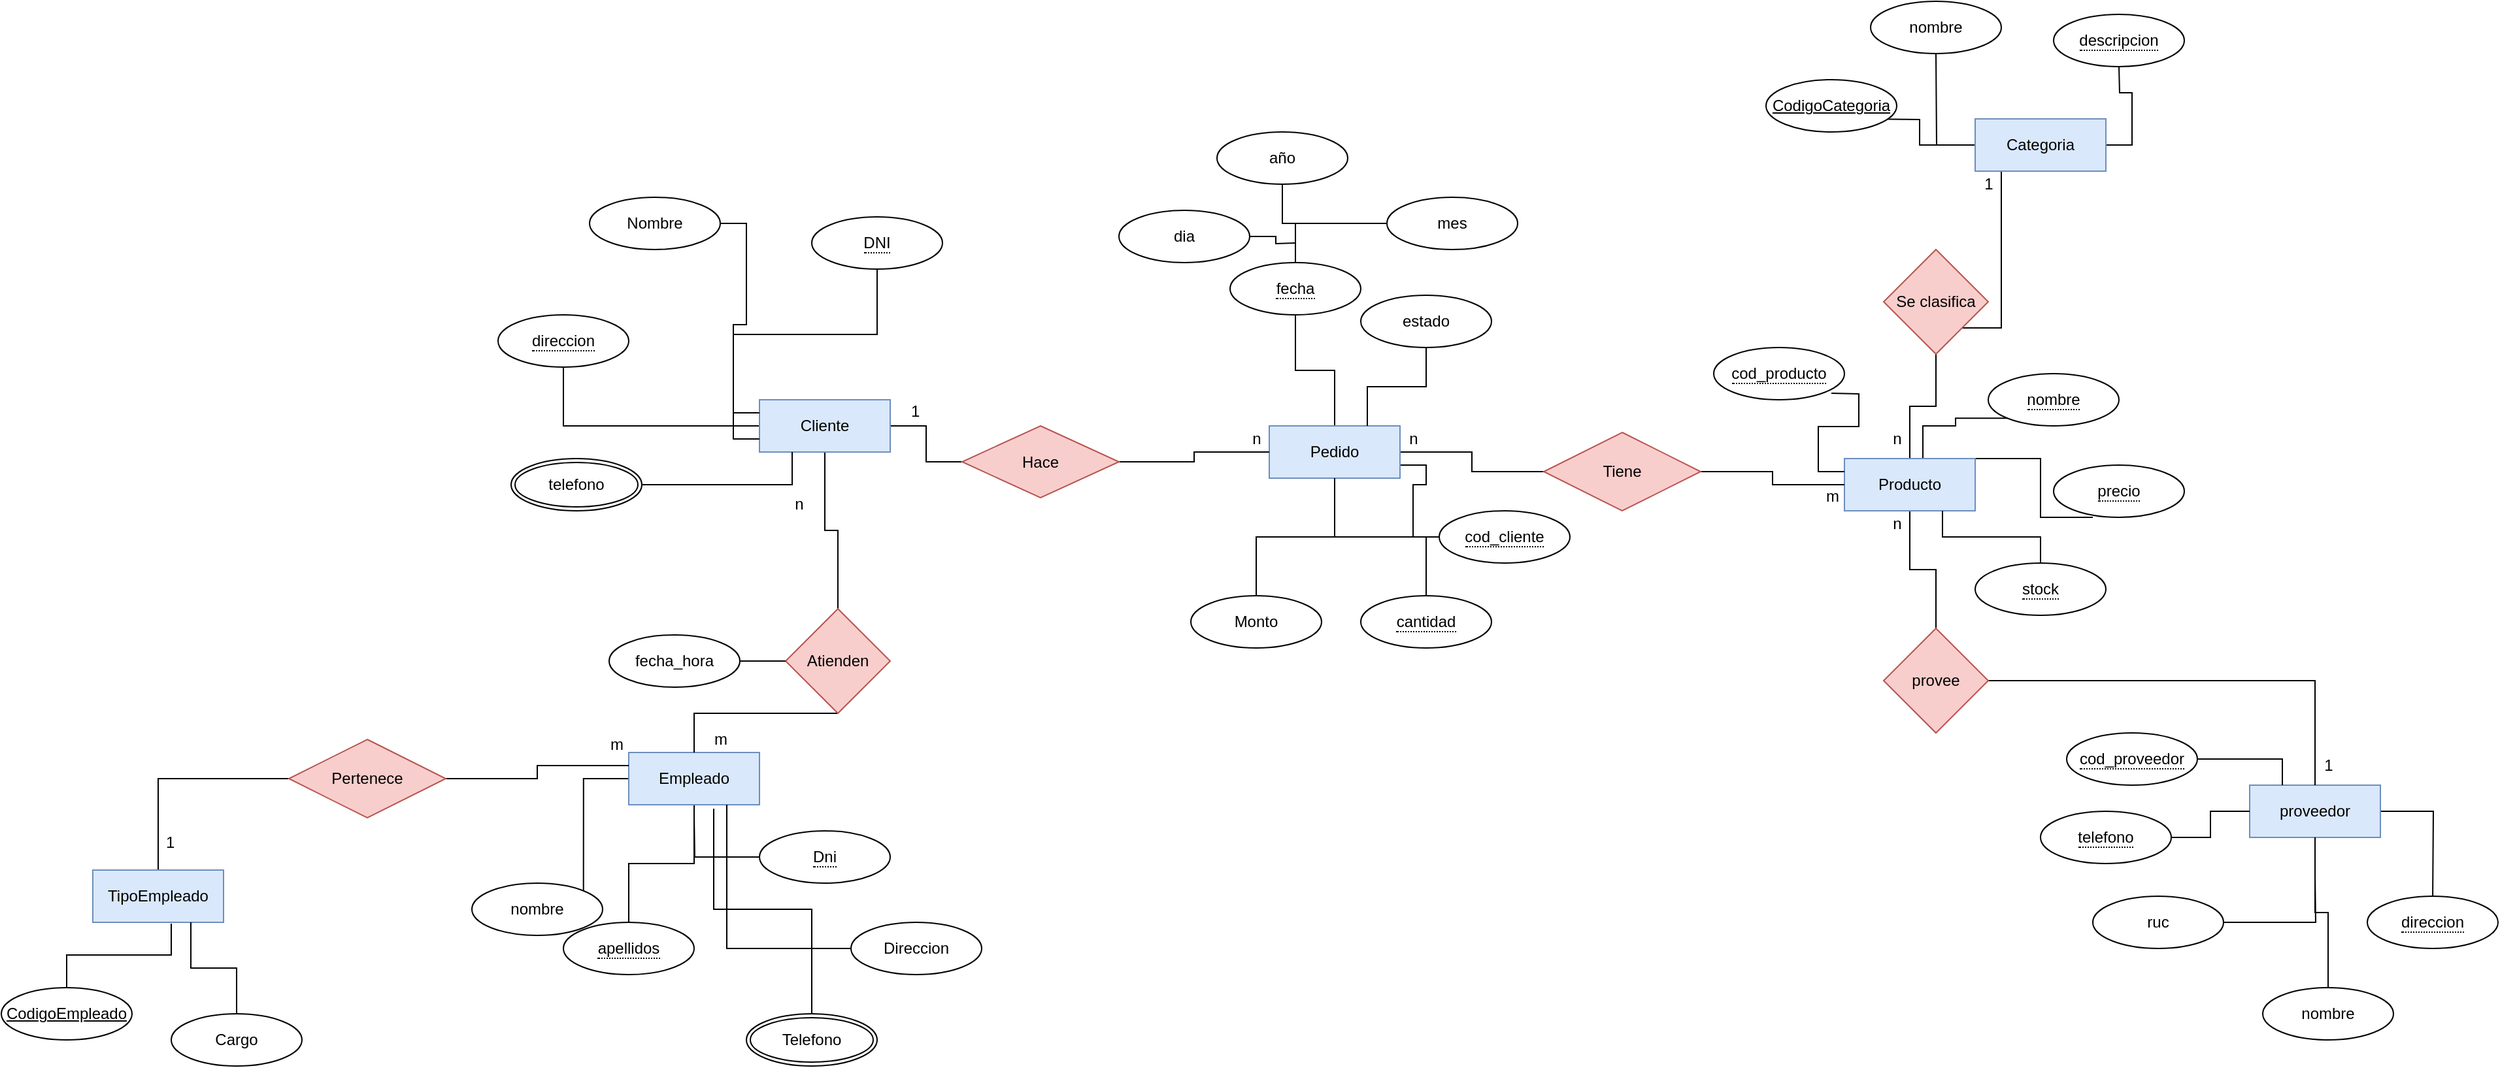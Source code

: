 <mxfile version="13.9.9" type="device"><diagram id="R2lEEEUBdFMjLlhIrx00" name="Page-1"><mxGraphModel dx="1872" dy="1802" grid="1" gridSize="10" guides="1" tooltips="1" connect="1" arrows="1" fold="1" page="1" pageScale="1" pageWidth="850" pageHeight="1100" math="0" shadow="0" extFonts="Permanent Marker^https://fonts.googleapis.com/css?family=Permanent+Marker"><root><mxCell id="0"/><mxCell id="1" parent="0"/><mxCell id="9m6zmEANx0k7Btsgxf_V-8" value="" style="edgeStyle=orthogonalEdgeStyle;rounded=0;orthogonalLoop=1;jettySize=auto;html=1;endArrow=none;endFill=0;" parent="1" source="9m6zmEANx0k7Btsgxf_V-1" target="9m6zmEANx0k7Btsgxf_V-7" edge="1"><mxGeometry relative="1" as="geometry"/></mxCell><mxCell id="9m6zmEANx0k7Btsgxf_V-21" style="edgeStyle=orthogonalEdgeStyle;rounded=0;orthogonalLoop=1;jettySize=auto;html=1;endArrow=none;endFill=0;" parent="1" source="9m6zmEANx0k7Btsgxf_V-1" target="9m6zmEANx0k7Btsgxf_V-19" edge="1"><mxGeometry relative="1" as="geometry"/></mxCell><mxCell id="6bq2f1wjK-pkY1zoOpak-15" style="edgeStyle=orthogonalEdgeStyle;rounded=0;orthogonalLoop=1;jettySize=auto;html=1;endArrow=none;endFill=0;" parent="1" source="9m6zmEANx0k7Btsgxf_V-1" target="6bq2f1wjK-pkY1zoOpak-14" edge="1"><mxGeometry relative="1" as="geometry"/></mxCell><mxCell id="9m6zmEANx0k7Btsgxf_V-1" value="Cliente" style="whiteSpace=wrap;html=1;align=center;fillColor=#dae8fc;strokeColor=#6c8ebf;" parent="1" vertex="1"><mxGeometry x="100" y="140" width="100" height="40" as="geometry"/></mxCell><mxCell id="9m6zmEANx0k7Btsgxf_V-93" style="edgeStyle=orthogonalEdgeStyle;rounded=0;orthogonalLoop=1;jettySize=auto;html=1;entryX=1;entryY=0;entryDx=0;entryDy=0;endArrow=none;endFill=0;" parent="1" source="9m6zmEANx0k7Btsgxf_V-2" target="9m6zmEANx0k7Btsgxf_V-35" edge="1"><mxGeometry relative="1" as="geometry"/></mxCell><mxCell id="9m6zmEANx0k7Btsgxf_V-94" style="edgeStyle=orthogonalEdgeStyle;rounded=0;orthogonalLoop=1;jettySize=auto;html=1;endArrow=none;endFill=0;" parent="1" source="9m6zmEANx0k7Btsgxf_V-2" target="9m6zmEANx0k7Btsgxf_V-36" edge="1"><mxGeometry relative="1" as="geometry"/></mxCell><mxCell id="9m6zmEANx0k7Btsgxf_V-2" value="Empleado" style="whiteSpace=wrap;html=1;align=center;fillColor=#dae8fc;strokeColor=#6c8ebf;" parent="1" vertex="1"><mxGeometry y="410" width="100" height="40" as="geometry"/></mxCell><mxCell id="9m6zmEANx0k7Btsgxf_V-11" value="" style="edgeStyle=orthogonalEdgeStyle;rounded=0;orthogonalLoop=1;jettySize=auto;html=1;endArrow=none;endFill=0;" parent="1" source="9m6zmEANx0k7Btsgxf_V-3" target="9m6zmEANx0k7Btsgxf_V-10" edge="1"><mxGeometry relative="1" as="geometry"/></mxCell><mxCell id="9m6zmEANx0k7Btsgxf_V-46" style="edgeStyle=orthogonalEdgeStyle;rounded=0;orthogonalLoop=1;jettySize=auto;html=1;entryX=0;entryY=1;entryDx=0;entryDy=0;endArrow=none;endFill=0;" parent="1" source="9m6zmEANx0k7Btsgxf_V-3" target="9m6zmEANx0k7Btsgxf_V-31" edge="1"><mxGeometry relative="1" as="geometry"><Array as="points"><mxPoint x="990" y="160"/><mxPoint x="1015" y="160"/></Array></mxGeometry></mxCell><mxCell id="9m6zmEANx0k7Btsgxf_V-53" value="" style="edgeStyle=orthogonalEdgeStyle;rounded=0;orthogonalLoop=1;jettySize=auto;html=1;endArrow=none;endFill=0;" parent="1" source="9m6zmEANx0k7Btsgxf_V-3" target="9m6zmEANx0k7Btsgxf_V-52" edge="1"><mxGeometry relative="1" as="geometry"/></mxCell><mxCell id="9m6zmEANx0k7Btsgxf_V-66" style="edgeStyle=orthogonalEdgeStyle;rounded=0;orthogonalLoop=1;jettySize=auto;html=1;entryX=0.3;entryY=1;entryDx=0;entryDy=0;entryPerimeter=0;endArrow=none;endFill=0;" parent="1" source="9m6zmEANx0k7Btsgxf_V-3" target="9m6zmEANx0k7Btsgxf_V-32" edge="1"><mxGeometry relative="1" as="geometry"><Array as="points"><mxPoint x="1080" y="185"/></Array></mxGeometry></mxCell><mxCell id="9m6zmEANx0k7Btsgxf_V-3" value="Producto" style="whiteSpace=wrap;html=1;align=center;fillColor=#dae8fc;strokeColor=#6c8ebf;" parent="1" vertex="1"><mxGeometry x="930" y="185" width="100" height="40" as="geometry"/></mxCell><mxCell id="6bq2f1wjK-pkY1zoOpak-53" style="edgeStyle=orthogonalEdgeStyle;rounded=0;orthogonalLoop=1;jettySize=auto;html=1;endArrow=none;endFill=0;" parent="1" source="9m6zmEANx0k7Btsgxf_V-7" target="9m6zmEANx0k7Btsgxf_V-2" edge="1"><mxGeometry relative="1" as="geometry"><Array as="points"><mxPoint x="50" y="380"/></Array></mxGeometry></mxCell><mxCell id="9m6zmEANx0k7Btsgxf_V-7" value="Atienden" style="rhombus;whiteSpace=wrap;html=1;fillColor=#f8cecc;strokeColor=#b85450;" parent="1" vertex="1"><mxGeometry x="120" y="300" width="80" height="80" as="geometry"/></mxCell><mxCell id="9m6zmEANx0k7Btsgxf_V-13" style="edgeStyle=orthogonalEdgeStyle;rounded=0;orthogonalLoop=1;jettySize=auto;html=1;entryX=0.5;entryY=1;entryDx=0;entryDy=0;endArrow=none;endFill=0;" parent="1" source="9m6zmEANx0k7Btsgxf_V-10" target="9m6zmEANx0k7Btsgxf_V-12" edge="1"><mxGeometry relative="1" as="geometry"><Array as="points"><mxPoint x="1050" y="85"/><mxPoint x="1050" y="-35"/></Array></mxGeometry></mxCell><mxCell id="9m6zmEANx0k7Btsgxf_V-10" value="Se clasifica" style="rhombus;whiteSpace=wrap;html=1;fillColor=#f8cecc;strokeColor=#b85450;" parent="1" vertex="1"><mxGeometry x="960" y="25" width="80" height="80" as="geometry"/></mxCell><mxCell id="9m6zmEANx0k7Btsgxf_V-27" style="edgeStyle=orthogonalEdgeStyle;rounded=0;orthogonalLoop=1;jettySize=auto;html=1;endArrow=none;endFill=0;" parent="1" source="9m6zmEANx0k7Btsgxf_V-12" edge="1"><mxGeometry relative="1" as="geometry"><mxPoint x="1000" y="-125" as="targetPoint"/></mxGeometry></mxCell><mxCell id="9m6zmEANx0k7Btsgxf_V-28" style="edgeStyle=orthogonalEdgeStyle;rounded=0;orthogonalLoop=1;jettySize=auto;html=1;entryX=0.44;entryY=1;entryDx=0;entryDy=0;entryPerimeter=0;endArrow=none;endFill=0;" parent="1" source="9m6zmEANx0k7Btsgxf_V-12" edge="1"><mxGeometry relative="1" as="geometry"><mxPoint x="944" y="-75" as="targetPoint"/></mxGeometry></mxCell><mxCell id="9m6zmEANx0k7Btsgxf_V-29" style="edgeStyle=orthogonalEdgeStyle;rounded=0;orthogonalLoop=1;jettySize=auto;html=1;endArrow=none;endFill=0;" parent="1" source="9m6zmEANx0k7Btsgxf_V-12" edge="1"><mxGeometry relative="1" as="geometry"><mxPoint x="1140" y="-115" as="targetPoint"/></mxGeometry></mxCell><mxCell id="9m6zmEANx0k7Btsgxf_V-12" value="Categoria" style="whiteSpace=wrap;html=1;align=center;fillColor=#dae8fc;strokeColor=#6c8ebf;" parent="1" vertex="1"><mxGeometry x="1030" y="-75" width="100" height="40" as="geometry"/></mxCell><mxCell id="9m6zmEANx0k7Btsgxf_V-123" style="edgeStyle=orthogonalEdgeStyle;rounded=0;orthogonalLoop=1;jettySize=auto;html=1;entryX=0;entryY=0.75;entryDx=0;entryDy=0;endArrow=none;endFill=0;" parent="1" source="9m6zmEANx0k7Btsgxf_V-14" target="9m6zmEANx0k7Btsgxf_V-1" edge="1"><mxGeometry relative="1" as="geometry"/></mxCell><mxCell id="9m6zmEANx0k7Btsgxf_V-14" value="Nombre" style="ellipse;whiteSpace=wrap;html=1;align=center;" parent="1" vertex="1"><mxGeometry x="-30" y="-15" width="100" height="40" as="geometry"/></mxCell><mxCell id="9m6zmEANx0k7Btsgxf_V-124" style="edgeStyle=orthogonalEdgeStyle;rounded=0;orthogonalLoop=1;jettySize=auto;html=1;entryX=0;entryY=0.25;entryDx=0;entryDy=0;endArrow=none;endFill=0;" parent="1" source="9m6zmEANx0k7Btsgxf_V-16" target="9m6zmEANx0k7Btsgxf_V-1" edge="1"><mxGeometry relative="1" as="geometry"/></mxCell><mxCell id="9m6zmEANx0k7Btsgxf_V-16" value="&lt;span style=&quot;border-bottom: 1px dotted&quot;&gt;DNI&lt;/span&gt;" style="ellipse;whiteSpace=wrap;html=1;align=center;" parent="1" vertex="1"><mxGeometry x="140" width="100" height="40" as="geometry"/></mxCell><mxCell id="9m6zmEANx0k7Btsgxf_V-122" style="edgeStyle=orthogonalEdgeStyle;rounded=0;orthogonalLoop=1;jettySize=auto;html=1;entryX=0.25;entryY=1;entryDx=0;entryDy=0;endArrow=none;endFill=0;" parent="1" source="9m6zmEANx0k7Btsgxf_V-18" target="9m6zmEANx0k7Btsgxf_V-1" edge="1"><mxGeometry relative="1" as="geometry"/></mxCell><mxCell id="9m6zmEANx0k7Btsgxf_V-18" value="telefono" style="ellipse;shape=doubleEllipse;margin=3;whiteSpace=wrap;html=1;align=center;" parent="1" vertex="1"><mxGeometry x="-90" y="185" width="100" height="40" as="geometry"/></mxCell><mxCell id="9m6zmEANx0k7Btsgxf_V-19" value="&lt;span style=&quot;border-bottom: 1px dotted&quot;&gt;direccion&lt;/span&gt;" style="ellipse;whiteSpace=wrap;html=1;align=center;" parent="1" vertex="1"><mxGeometry x="-100" y="75" width="100" height="40" as="geometry"/></mxCell><mxCell id="9m6zmEANx0k7Btsgxf_V-25" value="nombre" style="ellipse;whiteSpace=wrap;html=1;align=center;" parent="1" vertex="1"><mxGeometry x="950" y="-165" width="100" height="40" as="geometry"/></mxCell><mxCell id="9m6zmEANx0k7Btsgxf_V-26" value="&lt;span style=&quot;border-bottom: 1px dotted&quot;&gt;descripcion&lt;/span&gt;" style="ellipse;whiteSpace=wrap;html=1;align=center;" parent="1" vertex="1"><mxGeometry x="1090" y="-155" width="100" height="40" as="geometry"/></mxCell><mxCell id="9m6zmEANx0k7Btsgxf_V-64" style="edgeStyle=orthogonalEdgeStyle;rounded=0;orthogonalLoop=1;jettySize=auto;html=1;entryX=0;entryY=0.25;entryDx=0;entryDy=0;endArrow=none;endFill=0;" parent="1" target="9m6zmEANx0k7Btsgxf_V-3" edge="1"><mxGeometry relative="1" as="geometry"><mxPoint x="920" y="135" as="sourcePoint"/></mxGeometry></mxCell><mxCell id="9m6zmEANx0k7Btsgxf_V-30" value="&lt;span style=&quot;border-bottom: 1px dotted&quot;&gt;cod_producto&lt;/span&gt;" style="ellipse;whiteSpace=wrap;html=1;align=center;" parent="1" vertex="1"><mxGeometry x="830" y="100" width="100" height="40" as="geometry"/></mxCell><mxCell id="9m6zmEANx0k7Btsgxf_V-31" value="&lt;span style=&quot;border-bottom: 1px dotted&quot;&gt;nombre&lt;/span&gt;" style="ellipse;whiteSpace=wrap;html=1;align=center;" parent="1" vertex="1"><mxGeometry x="1040" y="120" width="100" height="40" as="geometry"/></mxCell><mxCell id="9m6zmEANx0k7Btsgxf_V-32" value="&lt;span style=&quot;border-bottom: 1px dotted&quot;&gt;precio&lt;/span&gt;" style="ellipse;whiteSpace=wrap;html=1;align=center;" parent="1" vertex="1"><mxGeometry x="1090" y="190" width="100" height="40" as="geometry"/></mxCell><mxCell id="9m6zmEANx0k7Btsgxf_V-67" style="edgeStyle=orthogonalEdgeStyle;rounded=0;orthogonalLoop=1;jettySize=auto;html=1;entryX=0.75;entryY=1;entryDx=0;entryDy=0;endArrow=none;endFill=0;" parent="1" source="9m6zmEANx0k7Btsgxf_V-33" target="9m6zmEANx0k7Btsgxf_V-3" edge="1"><mxGeometry relative="1" as="geometry"/></mxCell><mxCell id="9m6zmEANx0k7Btsgxf_V-33" value="&lt;span style=&quot;border-bottom: 1px dotted&quot;&gt;stock&lt;/span&gt;" style="ellipse;whiteSpace=wrap;html=1;align=center;" parent="1" vertex="1"><mxGeometry x="1030" y="265" width="100" height="40" as="geometry"/></mxCell><mxCell id="9m6zmEANx0k7Btsgxf_V-35" value="nombre" style="ellipse;whiteSpace=wrap;html=1;align=center;" parent="1" vertex="1"><mxGeometry x="-120" y="510" width="100" height="40" as="geometry"/></mxCell><mxCell id="9m6zmEANx0k7Btsgxf_V-36" value="&lt;span style=&quot;border-bottom: 1px dotted&quot;&gt;apellidos&lt;/span&gt;" style="ellipse;whiteSpace=wrap;html=1;align=center;" parent="1" vertex="1"><mxGeometry x="-50" y="540" width="100" height="40" as="geometry"/></mxCell><mxCell id="6bq2f1wjK-pkY1zoOpak-46" style="edgeStyle=orthogonalEdgeStyle;rounded=0;orthogonalLoop=1;jettySize=auto;html=1;endArrow=none;endFill=0;" parent="1" source="9m6zmEANx0k7Btsgxf_V-37" edge="1"><mxGeometry relative="1" as="geometry"><mxPoint x="50" y="460" as="targetPoint"/></mxGeometry></mxCell><mxCell id="9m6zmEANx0k7Btsgxf_V-37" value="&lt;span style=&quot;border-bottom: 1px dotted&quot;&gt;Dni&lt;/span&gt;" style="ellipse;whiteSpace=wrap;html=1;align=center;" parent="1" vertex="1"><mxGeometry x="100" y="470" width="100" height="40" as="geometry"/></mxCell><mxCell id="9m6zmEANx0k7Btsgxf_V-42" value="m" style="text;html=1;align=center;verticalAlign=middle;resizable=0;points=[];autosize=1;strokeColor=none;fillColor=none;" parent="1" vertex="1"><mxGeometry x="55" y="390" width="30" height="20" as="geometry"/></mxCell><mxCell id="9m6zmEANx0k7Btsgxf_V-43" value="n" style="text;html=1;align=center;verticalAlign=middle;resizable=0;points=[];autosize=1;strokeColor=none;fillColor=none;" parent="1" vertex="1"><mxGeometry x="120" y="210" width="20" height="20" as="geometry"/></mxCell><mxCell id="9m6zmEANx0k7Btsgxf_V-49" value="n" style="text;html=1;align=center;verticalAlign=middle;resizable=0;points=[];autosize=1;strokeColor=none;fillColor=none;" parent="1" vertex="1"><mxGeometry x="960" y="160" width="20" height="20" as="geometry"/></mxCell><mxCell id="9m6zmEANx0k7Btsgxf_V-50" value="1" style="text;html=1;align=center;verticalAlign=middle;resizable=0;points=[];autosize=1;strokeColor=none;fillColor=none;" parent="1" vertex="1"><mxGeometry x="1030" y="-35" width="20" height="20" as="geometry"/></mxCell><mxCell id="9m6zmEANx0k7Btsgxf_V-62" style="edgeStyle=orthogonalEdgeStyle;rounded=0;orthogonalLoop=1;jettySize=auto;html=1;endArrow=none;endFill=0;" parent="1" source="9m6zmEANx0k7Btsgxf_V-51" edge="1"><mxGeometry relative="1" as="geometry"><mxPoint x="1380" y="525" as="targetPoint"/></mxGeometry></mxCell><mxCell id="9m6zmEANx0k7Btsgxf_V-51" value="proveedor" style="whiteSpace=wrap;html=1;align=center;fillColor=#dae8fc;strokeColor=#6c8ebf;" parent="1" vertex="1"><mxGeometry x="1240" y="435" width="100" height="40" as="geometry"/></mxCell><mxCell id="9m6zmEANx0k7Btsgxf_V-55" style="edgeStyle=orthogonalEdgeStyle;rounded=0;orthogonalLoop=1;jettySize=auto;html=1;endArrow=none;endFill=0;" parent="1" source="9m6zmEANx0k7Btsgxf_V-52" target="9m6zmEANx0k7Btsgxf_V-51" edge="1"><mxGeometry relative="1" as="geometry"/></mxCell><mxCell id="9m6zmEANx0k7Btsgxf_V-52" value="provee" style="rhombus;whiteSpace=wrap;html=1;fillColor=#f8cecc;strokeColor=#b85450;" parent="1" vertex="1"><mxGeometry x="960" y="315" width="80" height="80" as="geometry"/></mxCell><mxCell id="6bq2f1wjK-pkY1zoOpak-6" style="edgeStyle=orthogonalEdgeStyle;rounded=0;orthogonalLoop=1;jettySize=auto;html=1;endArrow=none;endFill=0;" parent="1" source="9m6zmEANx0k7Btsgxf_V-56" target="9m6zmEANx0k7Btsgxf_V-51" edge="1"><mxGeometry relative="1" as="geometry"/></mxCell><mxCell id="9m6zmEANx0k7Btsgxf_V-56" value="&lt;span style=&quot;border-bottom: 1px dotted&quot;&gt;telefono&lt;/span&gt;" style="ellipse;whiteSpace=wrap;html=1;align=center;" parent="1" vertex="1"><mxGeometry x="1080" y="455" width="100" height="40" as="geometry"/></mxCell><mxCell id="9m6zmEANx0k7Btsgxf_V-83" style="edgeStyle=orthogonalEdgeStyle;rounded=0;orthogonalLoop=1;jettySize=auto;html=1;endArrow=none;endFill=0;" parent="1" source="9m6zmEANx0k7Btsgxf_V-57" target="9m6zmEANx0k7Btsgxf_V-51" edge="1"><mxGeometry relative="1" as="geometry"/></mxCell><mxCell id="9m6zmEANx0k7Btsgxf_V-57" value="nombre" style="ellipse;whiteSpace=wrap;html=1;align=center;" parent="1" vertex="1"><mxGeometry x="1250" y="590" width="100" height="40" as="geometry"/></mxCell><mxCell id="6bq2f1wjK-pkY1zoOpak-5" style="edgeStyle=orthogonalEdgeStyle;rounded=0;orthogonalLoop=1;jettySize=auto;html=1;endArrow=none;endFill=0;" parent="1" source="9m6zmEANx0k7Btsgxf_V-58" edge="1"><mxGeometry relative="1" as="geometry"><mxPoint x="1290" y="505" as="targetPoint"/></mxGeometry></mxCell><mxCell id="9m6zmEANx0k7Btsgxf_V-58" value="ruc" style="ellipse;whiteSpace=wrap;html=1;align=center;" parent="1" vertex="1"><mxGeometry x="1120" y="520" width="100" height="40" as="geometry"/></mxCell><mxCell id="9m6zmEANx0k7Btsgxf_V-59" value="&lt;span style=&quot;border-bottom: 1px dotted&quot;&gt;direccion&lt;/span&gt;" style="ellipse;whiteSpace=wrap;html=1;align=center;" parent="1" vertex="1"><mxGeometry x="1330" y="520" width="100" height="40" as="geometry"/></mxCell><mxCell id="9m6zmEANx0k7Btsgxf_V-90" style="edgeStyle=orthogonalEdgeStyle;rounded=0;orthogonalLoop=1;jettySize=auto;html=1;endArrow=none;endFill=0;" parent="1" source="9m6zmEANx0k7Btsgxf_V-89" target="6bq2f1wjK-pkY1zoOpak-7" edge="1"><mxGeometry relative="1" as="geometry"><mxPoint x="490" y="225" as="targetPoint"/></mxGeometry></mxCell><mxCell id="9m6zmEANx0k7Btsgxf_V-89" value="&lt;span style=&quot;border-bottom: 1px dotted&quot;&gt;cantidad&lt;/span&gt;" style="ellipse;whiteSpace=wrap;html=1;align=center;" parent="1" vertex="1"><mxGeometry x="560" y="290" width="100" height="40" as="geometry"/></mxCell><mxCell id="6bq2f1wjK-pkY1zoOpak-10" style="edgeStyle=orthogonalEdgeStyle;rounded=0;orthogonalLoop=1;jettySize=auto;html=1;entryX=0.5;entryY=1;entryDx=0;entryDy=0;endArrow=none;endFill=0;" parent="1" source="9m6zmEANx0k7Btsgxf_V-109" target="6bq2f1wjK-pkY1zoOpak-7" edge="1"><mxGeometry relative="1" as="geometry"/></mxCell><mxCell id="V0GOAHOH9VF2WwVrIosQ-1" style="edgeStyle=orthogonalEdgeStyle;rounded=0;orthogonalLoop=1;jettySize=auto;html=1;entryX=1;entryY=0.75;entryDx=0;entryDy=0;endArrow=none;endFill=0;" parent="1" source="9m6zmEANx0k7Btsgxf_V-109" target="6bq2f1wjK-pkY1zoOpak-7" edge="1"><mxGeometry relative="1" as="geometry"/></mxCell><mxCell id="9m6zmEANx0k7Btsgxf_V-109" value="&lt;span style=&quot;border-bottom: 1px dotted&quot;&gt;cod_cliente&lt;/span&gt;" style="ellipse;whiteSpace=wrap;html=1;align=center;" parent="1" vertex="1"><mxGeometry x="620" y="225" width="100" height="40" as="geometry"/></mxCell><mxCell id="9m6zmEANx0k7Btsgxf_V-111" style="edgeStyle=orthogonalEdgeStyle;rounded=0;orthogonalLoop=1;jettySize=auto;html=1;endArrow=none;endFill=0;" parent="1" source="9m6zmEANx0k7Btsgxf_V-110" target="6bq2f1wjK-pkY1zoOpak-7" edge="1"><mxGeometry relative="1" as="geometry"><mxPoint x="490" y="145" as="targetPoint"/></mxGeometry></mxCell><mxCell id="9m6zmEANx0k7Btsgxf_V-110" value="&lt;span style=&quot;border-bottom: 1px dotted&quot;&gt;fecha&lt;/span&gt;" style="ellipse;whiteSpace=wrap;html=1;align=center;" parent="1" vertex="1"><mxGeometry x="460" y="35" width="100" height="40" as="geometry"/></mxCell><mxCell id="6bq2f1wjK-pkY1zoOpak-12" style="edgeStyle=orthogonalEdgeStyle;rounded=0;orthogonalLoop=1;jettySize=auto;html=1;endArrow=none;endFill=0;" parent="1" source="9m6zmEANx0k7Btsgxf_V-115" target="9m6zmEANx0k7Btsgxf_V-110" edge="1"><mxGeometry relative="1" as="geometry"/></mxCell><mxCell id="9m6zmEANx0k7Btsgxf_V-115" value="año" style="ellipse;whiteSpace=wrap;html=1;align=center;" parent="1" vertex="1"><mxGeometry x="450" y="-65" width="100" height="40" as="geometry"/></mxCell><mxCell id="6bq2f1wjK-pkY1zoOpak-11" style="edgeStyle=orthogonalEdgeStyle;rounded=0;orthogonalLoop=1;jettySize=auto;html=1;endArrow=none;endFill=0;" parent="1" source="9m6zmEANx0k7Btsgxf_V-116" target="9m6zmEANx0k7Btsgxf_V-110" edge="1"><mxGeometry relative="1" as="geometry"/></mxCell><mxCell id="9m6zmEANx0k7Btsgxf_V-116" value="mes" style="ellipse;whiteSpace=wrap;html=1;align=center;" parent="1" vertex="1"><mxGeometry x="580" y="-15" width="100" height="40" as="geometry"/></mxCell><mxCell id="6bq2f1wjK-pkY1zoOpak-13" style="edgeStyle=orthogonalEdgeStyle;rounded=0;orthogonalLoop=1;jettySize=auto;html=1;endArrow=none;endFill=0;" parent="1" source="9m6zmEANx0k7Btsgxf_V-117" edge="1"><mxGeometry relative="1" as="geometry"><mxPoint x="510" y="20" as="targetPoint"/></mxGeometry></mxCell><mxCell id="9m6zmEANx0k7Btsgxf_V-117" value="dia" style="ellipse;whiteSpace=wrap;html=1;align=center;" parent="1" vertex="1"><mxGeometry x="375" y="-5" width="100" height="40" as="geometry"/></mxCell><mxCell id="9m6zmEANx0k7Btsgxf_V-142" style="edgeStyle=orthogonalEdgeStyle;rounded=0;orthogonalLoop=1;jettySize=auto;html=1;entryX=0.25;entryY=0;entryDx=0;entryDy=0;endArrow=none;endFill=0;" parent="1" source="9m6zmEANx0k7Btsgxf_V-141" target="9m6zmEANx0k7Btsgxf_V-51" edge="1"><mxGeometry relative="1" as="geometry"/></mxCell><mxCell id="9m6zmEANx0k7Btsgxf_V-141" value="&lt;span style=&quot;border-bottom: 1px dotted&quot;&gt;cod_proveedor&lt;/span&gt;" style="ellipse;whiteSpace=wrap;html=1;align=center;" parent="1" vertex="1"><mxGeometry x="1100" y="395" width="100" height="40" as="geometry"/></mxCell><mxCell id="9m6zmEANx0k7Btsgxf_V-148" value="n" style="text;html=1;align=center;verticalAlign=middle;resizable=0;points=[];autosize=1;strokeColor=none;fillColor=none;" parent="1" vertex="1"><mxGeometry x="960" y="225" width="20" height="20" as="geometry"/></mxCell><mxCell id="9m6zmEANx0k7Btsgxf_V-149" value="1" style="text;html=1;align=center;verticalAlign=middle;resizable=0;points=[];autosize=1;strokeColor=none;fillColor=none;" parent="1" vertex="1"><mxGeometry x="1290" y="410" width="20" height="20" as="geometry"/></mxCell><mxCell id="6bq2f1wjK-pkY1zoOpak-55" style="edgeStyle=orthogonalEdgeStyle;rounded=0;orthogonalLoop=1;jettySize=auto;html=1;endArrow=none;endFill=0;" parent="1" source="78AyozKeCoXrS2u3Lu5s-2" target="9m6zmEANx0k7Btsgxf_V-7" edge="1"><mxGeometry relative="1" as="geometry"/></mxCell><mxCell id="78AyozKeCoXrS2u3Lu5s-2" value="fecha_hora" style="ellipse;whiteSpace=wrap;html=1;align=center;" parent="1" vertex="1"><mxGeometry x="-15" y="320" width="100" height="40" as="geometry"/></mxCell><mxCell id="6bq2f1wjK-pkY1zoOpak-4" value="CodigoCategoria" style="ellipse;whiteSpace=wrap;html=1;align=center;fontStyle=4;" parent="1" vertex="1"><mxGeometry x="870" y="-105" width="100" height="40" as="geometry"/></mxCell><mxCell id="6bq2f1wjK-pkY1zoOpak-18" style="edgeStyle=orthogonalEdgeStyle;rounded=0;orthogonalLoop=1;jettySize=auto;html=1;endArrow=none;endFill=0;" parent="1" source="6bq2f1wjK-pkY1zoOpak-7" target="6bq2f1wjK-pkY1zoOpak-17" edge="1"><mxGeometry relative="1" as="geometry"/></mxCell><mxCell id="6bq2f1wjK-pkY1zoOpak-7" value="Pedido" style="whiteSpace=wrap;html=1;align=center;fillColor=#dae8fc;strokeColor=#6c8ebf;" parent="1" vertex="1"><mxGeometry x="490" y="160" width="100" height="40" as="geometry"/></mxCell><mxCell id="6bq2f1wjK-pkY1zoOpak-16" style="edgeStyle=orthogonalEdgeStyle;rounded=0;orthogonalLoop=1;jettySize=auto;html=1;endArrow=none;endFill=0;" parent="1" source="6bq2f1wjK-pkY1zoOpak-14" target="6bq2f1wjK-pkY1zoOpak-7" edge="1"><mxGeometry relative="1" as="geometry"/></mxCell><mxCell id="6bq2f1wjK-pkY1zoOpak-14" value="Hace" style="shape=rhombus;perimeter=rhombusPerimeter;whiteSpace=wrap;html=1;align=center;fillColor=#f8cecc;strokeColor=#b85450;" parent="1" vertex="1"><mxGeometry x="255" y="160" width="120" height="55" as="geometry"/></mxCell><mxCell id="6bq2f1wjK-pkY1zoOpak-19" style="edgeStyle=orthogonalEdgeStyle;rounded=0;orthogonalLoop=1;jettySize=auto;html=1;entryX=0;entryY=0.5;entryDx=0;entryDy=0;endArrow=none;endFill=0;" parent="1" source="6bq2f1wjK-pkY1zoOpak-17" target="9m6zmEANx0k7Btsgxf_V-3" edge="1"><mxGeometry relative="1" as="geometry"/></mxCell><mxCell id="6bq2f1wjK-pkY1zoOpak-17" value="Tiene" style="shape=rhombus;perimeter=rhombusPerimeter;whiteSpace=wrap;html=1;align=center;fillColor=#f8cecc;strokeColor=#b85450;" parent="1" vertex="1"><mxGeometry x="700" y="165" width="120" height="60" as="geometry"/></mxCell><mxCell id="6bq2f1wjK-pkY1zoOpak-20" value="1" style="text;strokeColor=none;fillColor=none;spacingLeft=4;spacingRight=4;overflow=hidden;rotatable=0;points=[[0,0.5],[1,0.5]];portConstraint=eastwest;fontSize=12;" parent="1" vertex="1"><mxGeometry x="210" y="135" width="40" height="30" as="geometry"/></mxCell><mxCell id="6bq2f1wjK-pkY1zoOpak-21" value="n" style="text;html=1;align=center;verticalAlign=middle;resizable=0;points=[];autosize=1;strokeColor=none;fillColor=none;" parent="1" vertex="1"><mxGeometry x="470" y="160" width="20" height="20" as="geometry"/></mxCell><mxCell id="6bq2f1wjK-pkY1zoOpak-22" value="n" style="text;html=1;align=center;verticalAlign=middle;resizable=0;points=[];autosize=1;strokeColor=none;fillColor=none;" parent="1" vertex="1"><mxGeometry x="590" y="160" width="20" height="20" as="geometry"/></mxCell><mxCell id="6bq2f1wjK-pkY1zoOpak-23" value="m" style="text;strokeColor=none;fillColor=none;spacingLeft=4;spacingRight=4;overflow=hidden;rotatable=0;points=[[0,0.5],[1,0.5]];portConstraint=eastwest;fontSize=12;" parent="1" vertex="1"><mxGeometry x="910" y="200" width="40" height="30" as="geometry"/></mxCell><mxCell id="6bq2f1wjK-pkY1zoOpak-26" style="edgeStyle=orthogonalEdgeStyle;rounded=0;orthogonalLoop=1;jettySize=auto;html=1;entryX=0.75;entryY=0;entryDx=0;entryDy=0;endArrow=none;endFill=0;" parent="1" source="6bq2f1wjK-pkY1zoOpak-25" target="6bq2f1wjK-pkY1zoOpak-7" edge="1"><mxGeometry relative="1" as="geometry"/></mxCell><mxCell id="6bq2f1wjK-pkY1zoOpak-25" value="estado" style="ellipse;whiteSpace=wrap;html=1;align=center;" parent="1" vertex="1"><mxGeometry x="560" y="60" width="100" height="40" as="geometry"/></mxCell><mxCell id="6bq2f1wjK-pkY1zoOpak-31" style="edgeStyle=orthogonalEdgeStyle;rounded=0;orthogonalLoop=1;jettySize=auto;html=1;entryX=0.75;entryY=1;entryDx=0;entryDy=0;endArrow=none;endFill=0;" parent="1" source="6bq2f1wjK-pkY1zoOpak-28" target="9m6zmEANx0k7Btsgxf_V-2" edge="1"><mxGeometry relative="1" as="geometry"/></mxCell><mxCell id="6bq2f1wjK-pkY1zoOpak-28" value="Direccion" style="ellipse;whiteSpace=wrap;html=1;align=center;" parent="1" vertex="1"><mxGeometry x="170" y="540" width="100" height="40" as="geometry"/></mxCell><mxCell id="6bq2f1wjK-pkY1zoOpak-32" style="edgeStyle=orthogonalEdgeStyle;rounded=0;orthogonalLoop=1;jettySize=auto;html=1;entryX=0.65;entryY=1.075;entryDx=0;entryDy=0;entryPerimeter=0;endArrow=none;endFill=0;" parent="1" source="6bq2f1wjK-pkY1zoOpak-30" target="9m6zmEANx0k7Btsgxf_V-2" edge="1"><mxGeometry relative="1" as="geometry"/></mxCell><mxCell id="6bq2f1wjK-pkY1zoOpak-30" value="Telefono" style="ellipse;shape=doubleEllipse;margin=3;whiteSpace=wrap;html=1;align=center;" parent="1" vertex="1"><mxGeometry x="90" y="610" width="100" height="40" as="geometry"/></mxCell><mxCell id="6bq2f1wjK-pkY1zoOpak-36" style="edgeStyle=orthogonalEdgeStyle;rounded=0;orthogonalLoop=1;jettySize=auto;html=1;entryX=0;entryY=0.25;entryDx=0;entryDy=0;endArrow=none;endFill=0;" parent="1" source="6bq2f1wjK-pkY1zoOpak-34" target="9m6zmEANx0k7Btsgxf_V-2" edge="1"><mxGeometry relative="1" as="geometry"/></mxCell><mxCell id="6bq2f1wjK-pkY1zoOpak-38" style="edgeStyle=orthogonalEdgeStyle;rounded=0;orthogonalLoop=1;jettySize=auto;html=1;entryX=0.5;entryY=0;entryDx=0;entryDy=0;endArrow=none;endFill=0;" parent="1" source="6bq2f1wjK-pkY1zoOpak-34" target="6bq2f1wjK-pkY1zoOpak-37" edge="1"><mxGeometry relative="1" as="geometry"/></mxCell><mxCell id="6bq2f1wjK-pkY1zoOpak-34" value="Pertenece" style="shape=rhombus;perimeter=rhombusPerimeter;whiteSpace=wrap;html=1;align=center;fillColor=#f8cecc;strokeColor=#b85450;" parent="1" vertex="1"><mxGeometry x="-260" y="400" width="120" height="60" as="geometry"/></mxCell><mxCell id="6bq2f1wjK-pkY1zoOpak-37" value="TipoEmpleado" style="whiteSpace=wrap;html=1;align=center;fillColor=#dae8fc;strokeColor=#6c8ebf;" parent="1" vertex="1"><mxGeometry x="-410" y="500" width="100" height="40" as="geometry"/></mxCell><mxCell id="6bq2f1wjK-pkY1zoOpak-40" style="edgeStyle=orthogonalEdgeStyle;rounded=0;orthogonalLoop=1;jettySize=auto;html=1;entryX=0.75;entryY=1;entryDx=0;entryDy=0;endArrow=none;endFill=0;" parent="1" source="6bq2f1wjK-pkY1zoOpak-39" target="6bq2f1wjK-pkY1zoOpak-37" edge="1"><mxGeometry relative="1" as="geometry"/></mxCell><mxCell id="6bq2f1wjK-pkY1zoOpak-39" value="Cargo" style="ellipse;whiteSpace=wrap;html=1;align=center;" parent="1" vertex="1"><mxGeometry x="-350" y="610" width="100" height="40" as="geometry"/></mxCell><mxCell id="6bq2f1wjK-pkY1zoOpak-42" style="edgeStyle=orthogonalEdgeStyle;rounded=0;orthogonalLoop=1;jettySize=auto;html=1;entryX=0.6;entryY=1.025;entryDx=0;entryDy=0;entryPerimeter=0;endArrow=none;endFill=0;" parent="1" source="6bq2f1wjK-pkY1zoOpak-41" target="6bq2f1wjK-pkY1zoOpak-37" edge="1"><mxGeometry relative="1" as="geometry"/></mxCell><mxCell id="6bq2f1wjK-pkY1zoOpak-41" value="CodigoEmpleado" style="ellipse;whiteSpace=wrap;html=1;align=center;fontStyle=4;" parent="1" vertex="1"><mxGeometry x="-480" y="590" width="100" height="40" as="geometry"/></mxCell><mxCell id="6bq2f1wjK-pkY1zoOpak-43" value="1" style="text;strokeColor=none;fillColor=none;spacingLeft=4;spacingRight=4;overflow=hidden;rotatable=0;points=[[0,0.5],[1,0.5]];portConstraint=eastwest;fontSize=12;" parent="1" vertex="1"><mxGeometry x="-360" y="465" width="40" height="30" as="geometry"/></mxCell><mxCell id="6bq2f1wjK-pkY1zoOpak-44" value="m" style="text;strokeColor=none;fillColor=none;spacingLeft=4;spacingRight=4;overflow=hidden;rotatable=0;points=[[0,0.5],[1,0.5]];portConstraint=eastwest;fontSize=12;" parent="1" vertex="1"><mxGeometry x="-20" y="390" width="40" height="30" as="geometry"/></mxCell><mxCell id="6bq2f1wjK-pkY1zoOpak-48" style="edgeStyle=orthogonalEdgeStyle;rounded=0;orthogonalLoop=1;jettySize=auto;html=1;endArrow=none;endFill=0;" parent="1" source="6bq2f1wjK-pkY1zoOpak-47" target="6bq2f1wjK-pkY1zoOpak-7" edge="1"><mxGeometry relative="1" as="geometry"/></mxCell><mxCell id="6bq2f1wjK-pkY1zoOpak-47" value="Monto" style="ellipse;whiteSpace=wrap;html=1;align=center;" parent="1" vertex="1"><mxGeometry x="430" y="290" width="100" height="40" as="geometry"/></mxCell></root></mxGraphModel></diagram></mxfile>